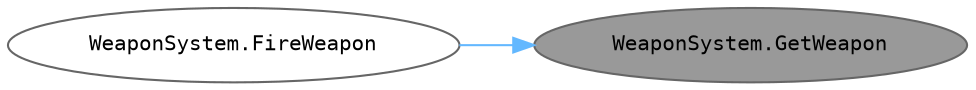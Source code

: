 digraph "WeaponSystem.GetWeapon"
{
 // INTERACTIVE_SVG=YES
 // LATEX_PDF_SIZE
  bgcolor="transparent";
  edge [fontname=Helvetica,fontsize=10,labelfontname=Helvetica,labelfontsize=10];
  node [fontname=Helvetica,fontsize=10,fontname=Consolas fontsize=10 style=filled height=0.2 width=0.4 margin=0.1];
  rankdir="RL";
  Node1 [id="Node000001",label="WeaponSystem.GetWeapon",height=0.2,width=0.4,color="gray40", fillcolor="grey60", style="filled", fontcolor="black",tooltip="지정한 인덱스의 무기를 반환합니다."];
  Node1 -> Node2 [id="edge1_Node000001_Node000002",dir="back",color="steelblue1",style="solid",tooltip=" "];
  Node2 [id="Node000002",label="WeaponSystem.FireWeapon",height=0.2,width=0.4,color="grey40", fillcolor="white", style="filled",URL="$class_weapon_system.html#a64079bfedade35f6d709125c2e037aa6",tooltip="지정한 인덱스의 무기를 대상에게 발사합니다. 무기가 준비된 상태일 경우에만 발사됩니다."];
}
